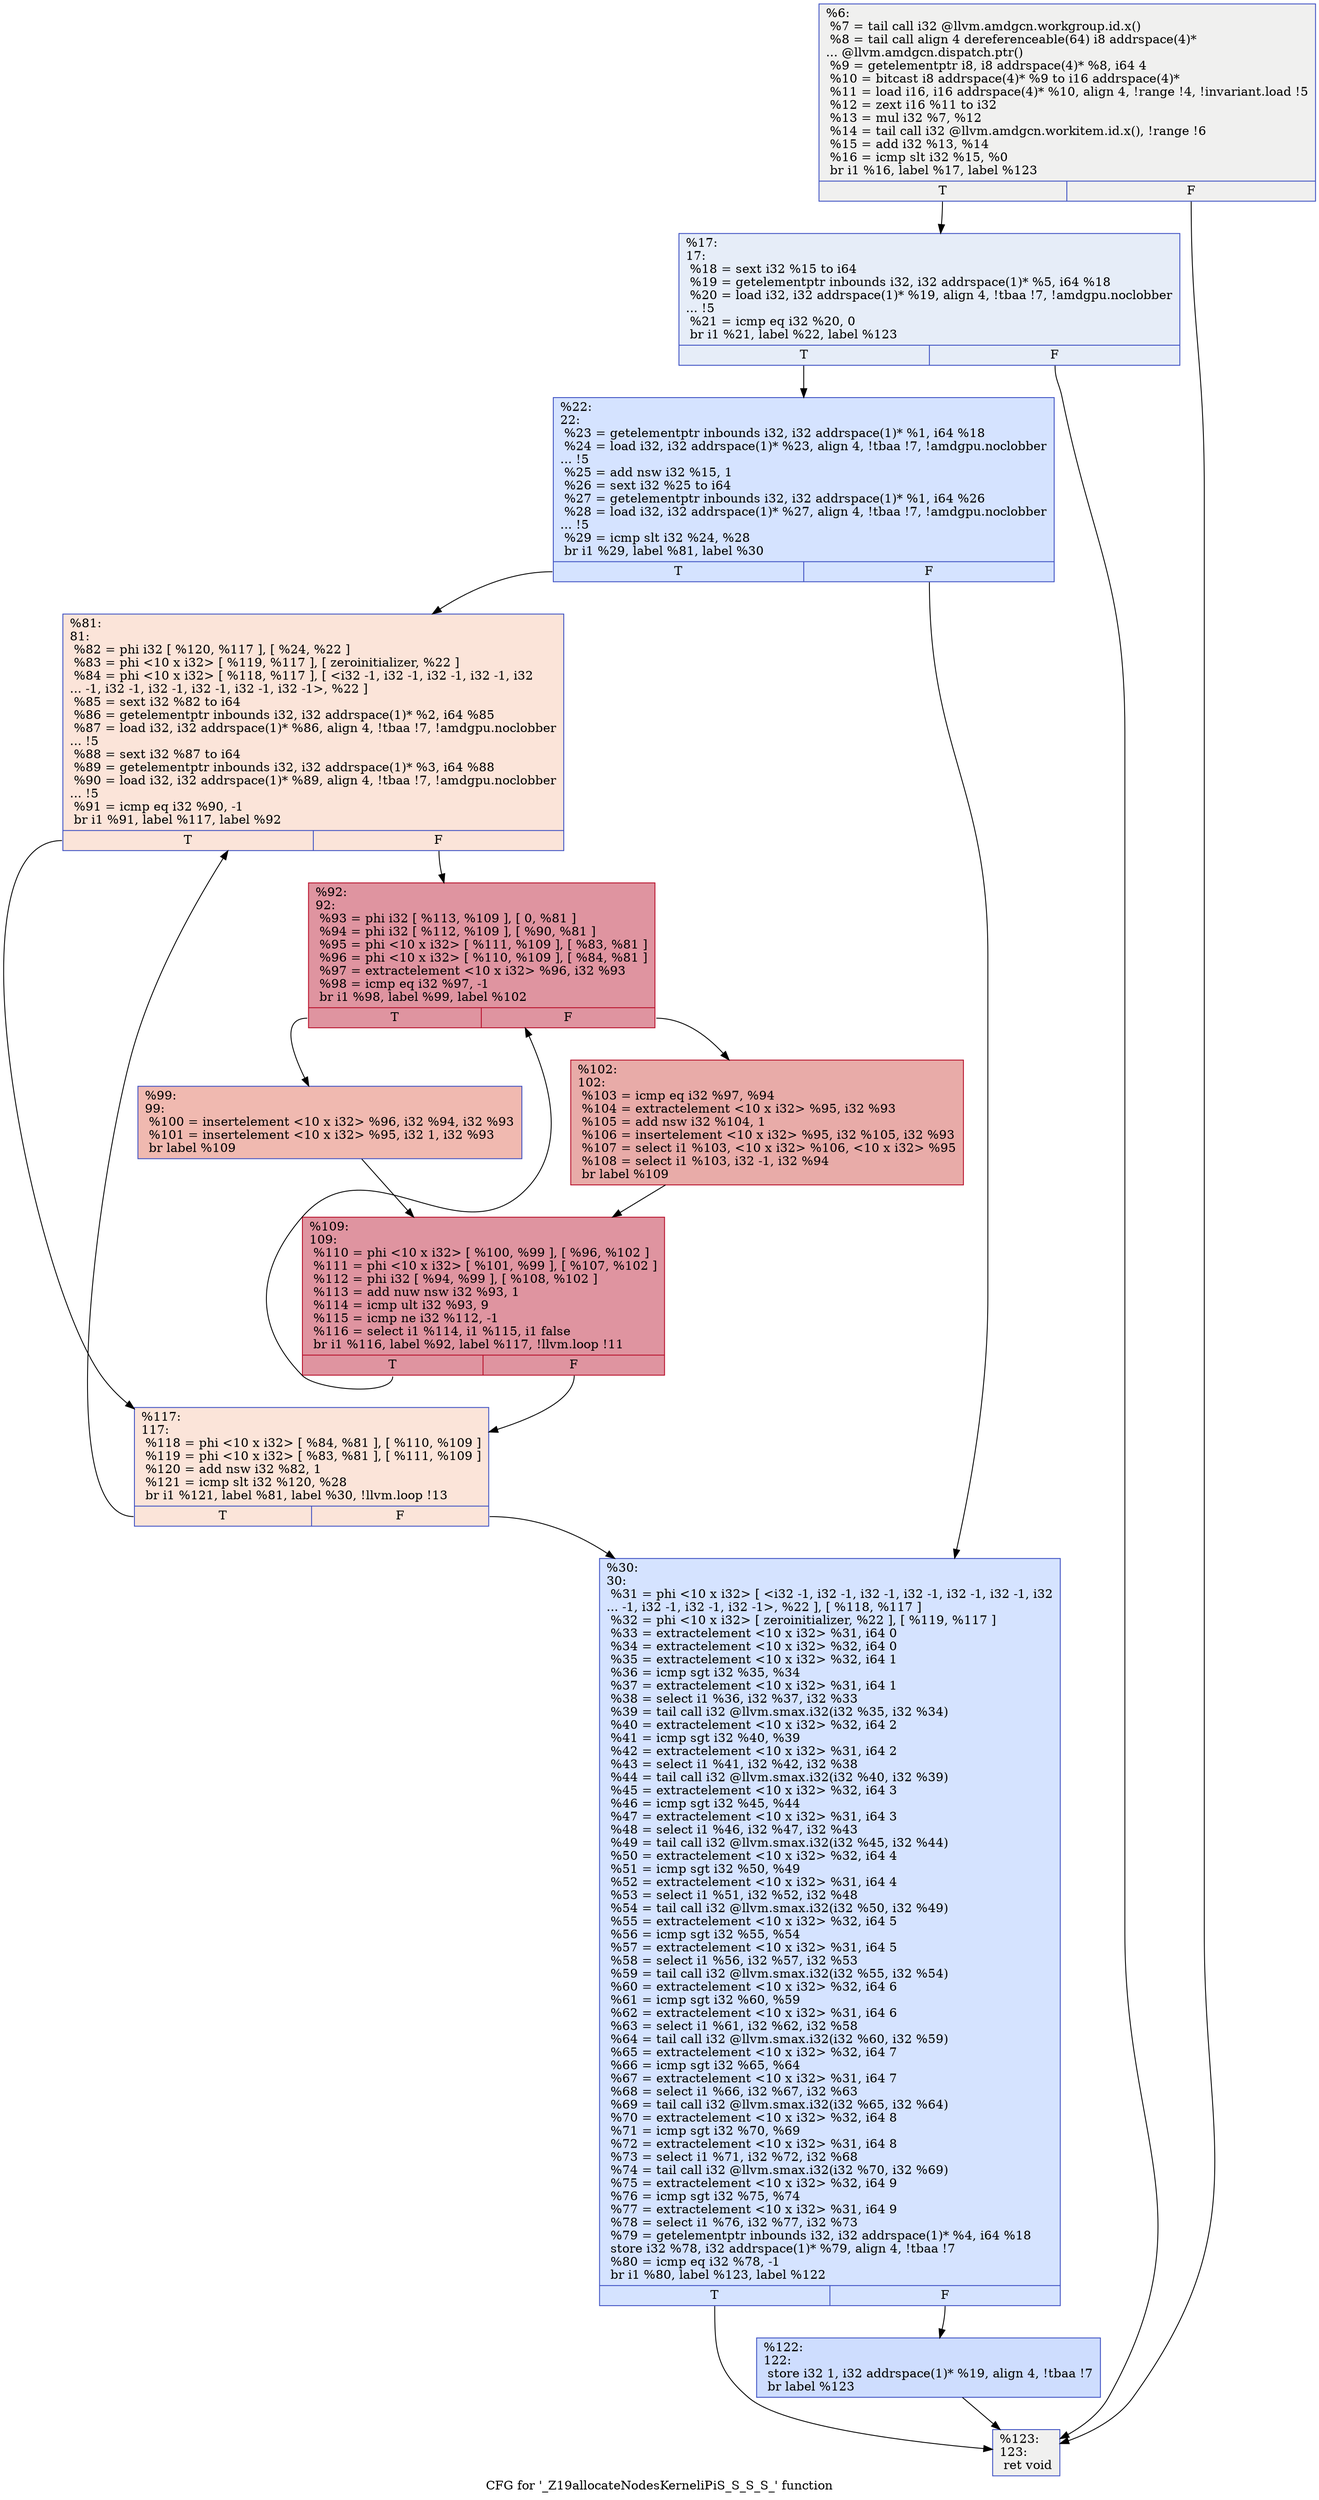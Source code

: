 digraph "CFG for '_Z19allocateNodesKerneliPiS_S_S_S_' function" {
	label="CFG for '_Z19allocateNodesKerneliPiS_S_S_S_' function";

	Node0x5072710 [shape=record,color="#3d50c3ff", style=filled, fillcolor="#dedcdb70",label="{%6:\l  %7 = tail call i32 @llvm.amdgcn.workgroup.id.x()\l  %8 = tail call align 4 dereferenceable(64) i8 addrspace(4)*\l... @llvm.amdgcn.dispatch.ptr()\l  %9 = getelementptr i8, i8 addrspace(4)* %8, i64 4\l  %10 = bitcast i8 addrspace(4)* %9 to i16 addrspace(4)*\l  %11 = load i16, i16 addrspace(4)* %10, align 4, !range !4, !invariant.load !5\l  %12 = zext i16 %11 to i32\l  %13 = mul i32 %7, %12\l  %14 = tail call i32 @llvm.amdgcn.workitem.id.x(), !range !6\l  %15 = add i32 %13, %14\l  %16 = icmp slt i32 %15, %0\l  br i1 %16, label %17, label %123\l|{<s0>T|<s1>F}}"];
	Node0x5072710:s0 -> Node0x5072b60;
	Node0x5072710:s1 -> Node0x5074730;
	Node0x5072b60 [shape=record,color="#3d50c3ff", style=filled, fillcolor="#c7d7f070",label="{%17:\l17:                                               \l  %18 = sext i32 %15 to i64\l  %19 = getelementptr inbounds i32, i32 addrspace(1)* %5, i64 %18\l  %20 = load i32, i32 addrspace(1)* %19, align 4, !tbaa !7, !amdgpu.noclobber\l... !5\l  %21 = icmp eq i32 %20, 0\l  br i1 %21, label %22, label %123\l|{<s0>T|<s1>F}}"];
	Node0x5072b60:s0 -> Node0x5075210;
	Node0x5072b60:s1 -> Node0x5074730;
	Node0x5075210 [shape=record,color="#3d50c3ff", style=filled, fillcolor="#a1c0ff70",label="{%22:\l22:                                               \l  %23 = getelementptr inbounds i32, i32 addrspace(1)* %1, i64 %18\l  %24 = load i32, i32 addrspace(1)* %23, align 4, !tbaa !7, !amdgpu.noclobber\l... !5\l  %25 = add nsw i32 %15, 1\l  %26 = sext i32 %25 to i64\l  %27 = getelementptr inbounds i32, i32 addrspace(1)* %1, i64 %26\l  %28 = load i32, i32 addrspace(1)* %27, align 4, !tbaa !7, !amdgpu.noclobber\l... !5\l  %29 = icmp slt i32 %24, %28\l  br i1 %29, label %81, label %30\l|{<s0>T|<s1>F}}"];
	Node0x5075210:s0 -> Node0x5075db0;
	Node0x5075210:s1 -> Node0x5075e40;
	Node0x5075e40 [shape=record,color="#3d50c3ff", style=filled, fillcolor="#a1c0ff70",label="{%30:\l30:                                               \l  %31 = phi \<10 x i32\> [ \<i32 -1, i32 -1, i32 -1, i32 -1, i32 -1, i32 -1, i32\l... -1, i32 -1, i32 -1, i32 -1\>, %22 ], [ %118, %117 ]\l  %32 = phi \<10 x i32\> [ zeroinitializer, %22 ], [ %119, %117 ]\l  %33 = extractelement \<10 x i32\> %31, i64 0\l  %34 = extractelement \<10 x i32\> %32, i64 0\l  %35 = extractelement \<10 x i32\> %32, i64 1\l  %36 = icmp sgt i32 %35, %34\l  %37 = extractelement \<10 x i32\> %31, i64 1\l  %38 = select i1 %36, i32 %37, i32 %33\l  %39 = tail call i32 @llvm.smax.i32(i32 %35, i32 %34)\l  %40 = extractelement \<10 x i32\> %32, i64 2\l  %41 = icmp sgt i32 %40, %39\l  %42 = extractelement \<10 x i32\> %31, i64 2\l  %43 = select i1 %41, i32 %42, i32 %38\l  %44 = tail call i32 @llvm.smax.i32(i32 %40, i32 %39)\l  %45 = extractelement \<10 x i32\> %32, i64 3\l  %46 = icmp sgt i32 %45, %44\l  %47 = extractelement \<10 x i32\> %31, i64 3\l  %48 = select i1 %46, i32 %47, i32 %43\l  %49 = tail call i32 @llvm.smax.i32(i32 %45, i32 %44)\l  %50 = extractelement \<10 x i32\> %32, i64 4\l  %51 = icmp sgt i32 %50, %49\l  %52 = extractelement \<10 x i32\> %31, i64 4\l  %53 = select i1 %51, i32 %52, i32 %48\l  %54 = tail call i32 @llvm.smax.i32(i32 %50, i32 %49)\l  %55 = extractelement \<10 x i32\> %32, i64 5\l  %56 = icmp sgt i32 %55, %54\l  %57 = extractelement \<10 x i32\> %31, i64 5\l  %58 = select i1 %56, i32 %57, i32 %53\l  %59 = tail call i32 @llvm.smax.i32(i32 %55, i32 %54)\l  %60 = extractelement \<10 x i32\> %32, i64 6\l  %61 = icmp sgt i32 %60, %59\l  %62 = extractelement \<10 x i32\> %31, i64 6\l  %63 = select i1 %61, i32 %62, i32 %58\l  %64 = tail call i32 @llvm.smax.i32(i32 %60, i32 %59)\l  %65 = extractelement \<10 x i32\> %32, i64 7\l  %66 = icmp sgt i32 %65, %64\l  %67 = extractelement \<10 x i32\> %31, i64 7\l  %68 = select i1 %66, i32 %67, i32 %63\l  %69 = tail call i32 @llvm.smax.i32(i32 %65, i32 %64)\l  %70 = extractelement \<10 x i32\> %32, i64 8\l  %71 = icmp sgt i32 %70, %69\l  %72 = extractelement \<10 x i32\> %31, i64 8\l  %73 = select i1 %71, i32 %72, i32 %68\l  %74 = tail call i32 @llvm.smax.i32(i32 %70, i32 %69)\l  %75 = extractelement \<10 x i32\> %32, i64 9\l  %76 = icmp sgt i32 %75, %74\l  %77 = extractelement \<10 x i32\> %31, i64 9\l  %78 = select i1 %76, i32 %77, i32 %73\l  %79 = getelementptr inbounds i32, i32 addrspace(1)* %4, i64 %18\l  store i32 %78, i32 addrspace(1)* %79, align 4, !tbaa !7\l  %80 = icmp eq i32 %78, -1\l  br i1 %80, label %123, label %122\l|{<s0>T|<s1>F}}"];
	Node0x5075e40:s0 -> Node0x5074730;
	Node0x5075e40:s1 -> Node0x5079490;
	Node0x5075db0 [shape=record,color="#3d50c3ff", style=filled, fillcolor="#f5c1a970",label="{%81:\l81:                                               \l  %82 = phi i32 [ %120, %117 ], [ %24, %22 ]\l  %83 = phi \<10 x i32\> [ %119, %117 ], [ zeroinitializer, %22 ]\l  %84 = phi \<10 x i32\> [ %118, %117 ], [ \<i32 -1, i32 -1, i32 -1, i32 -1, i32\l... -1, i32 -1, i32 -1, i32 -1, i32 -1, i32 -1\>, %22 ]\l  %85 = sext i32 %82 to i64\l  %86 = getelementptr inbounds i32, i32 addrspace(1)* %2, i64 %85\l  %87 = load i32, i32 addrspace(1)* %86, align 4, !tbaa !7, !amdgpu.noclobber\l... !5\l  %88 = sext i32 %87 to i64\l  %89 = getelementptr inbounds i32, i32 addrspace(1)* %3, i64 %88\l  %90 = load i32, i32 addrspace(1)* %89, align 4, !tbaa !7, !amdgpu.noclobber\l... !5\l  %91 = icmp eq i32 %90, -1\l  br i1 %91, label %117, label %92\l|{<s0>T|<s1>F}}"];
	Node0x5075db0:s0 -> Node0x5076730;
	Node0x5075db0:s1 -> Node0x5079c60;
	Node0x5079c60 [shape=record,color="#b70d28ff", style=filled, fillcolor="#b70d2870",label="{%92:\l92:                                               \l  %93 = phi i32 [ %113, %109 ], [ 0, %81 ]\l  %94 = phi i32 [ %112, %109 ], [ %90, %81 ]\l  %95 = phi \<10 x i32\> [ %111, %109 ], [ %83, %81 ]\l  %96 = phi \<10 x i32\> [ %110, %109 ], [ %84, %81 ]\l  %97 = extractelement \<10 x i32\> %96, i32 %93\l  %98 = icmp eq i32 %97, -1\l  br i1 %98, label %99, label %102\l|{<s0>T|<s1>F}}"];
	Node0x5079c60:s0 -> Node0x507a330;
	Node0x5079c60:s1 -> Node0x507a3c0;
	Node0x507a330 [shape=record,color="#3d50c3ff", style=filled, fillcolor="#de614d70",label="{%99:\l99:                                               \l  %100 = insertelement \<10 x i32\> %96, i32 %94, i32 %93\l  %101 = insertelement \<10 x i32\> %95, i32 1, i32 %93\l  br label %109\l}"];
	Node0x507a330 -> Node0x5079da0;
	Node0x507a3c0 [shape=record,color="#b70d28ff", style=filled, fillcolor="#cc403a70",label="{%102:\l102:                                              \l  %103 = icmp eq i32 %97, %94\l  %104 = extractelement \<10 x i32\> %95, i32 %93\l  %105 = add nsw i32 %104, 1\l  %106 = insertelement \<10 x i32\> %95, i32 %105, i32 %93\l  %107 = select i1 %103, \<10 x i32\> %106, \<10 x i32\> %95\l  %108 = select i1 %103, i32 -1, i32 %94\l  br label %109\l}"];
	Node0x507a3c0 -> Node0x5079da0;
	Node0x5079da0 [shape=record,color="#b70d28ff", style=filled, fillcolor="#b70d2870",label="{%109:\l109:                                              \l  %110 = phi \<10 x i32\> [ %100, %99 ], [ %96, %102 ]\l  %111 = phi \<10 x i32\> [ %101, %99 ], [ %107, %102 ]\l  %112 = phi i32 [ %94, %99 ], [ %108, %102 ]\l  %113 = add nuw nsw i32 %93, 1\l  %114 = icmp ult i32 %93, 9\l  %115 = icmp ne i32 %112, -1\l  %116 = select i1 %114, i1 %115, i1 false\l  br i1 %116, label %92, label %117, !llvm.loop !11\l|{<s0>T|<s1>F}}"];
	Node0x5079da0:s0 -> Node0x5079c60;
	Node0x5079da0:s1 -> Node0x5076730;
	Node0x5076730 [shape=record,color="#3d50c3ff", style=filled, fillcolor="#f5c1a970",label="{%117:\l117:                                              \l  %118 = phi \<10 x i32\> [ %84, %81 ], [ %110, %109 ]\l  %119 = phi \<10 x i32\> [ %83, %81 ], [ %111, %109 ]\l  %120 = add nsw i32 %82, 1\l  %121 = icmp slt i32 %120, %28\l  br i1 %121, label %81, label %30, !llvm.loop !13\l|{<s0>T|<s1>F}}"];
	Node0x5076730:s0 -> Node0x5075db0;
	Node0x5076730:s1 -> Node0x5075e40;
	Node0x5079490 [shape=record,color="#3d50c3ff", style=filled, fillcolor="#8fb1fe70",label="{%122:\l122:                                              \l  store i32 1, i32 addrspace(1)* %19, align 4, !tbaa !7\l  br label %123\l}"];
	Node0x5079490 -> Node0x5074730;
	Node0x5074730 [shape=record,color="#3d50c3ff", style=filled, fillcolor="#dedcdb70",label="{%123:\l123:                                              \l  ret void\l}"];
}

